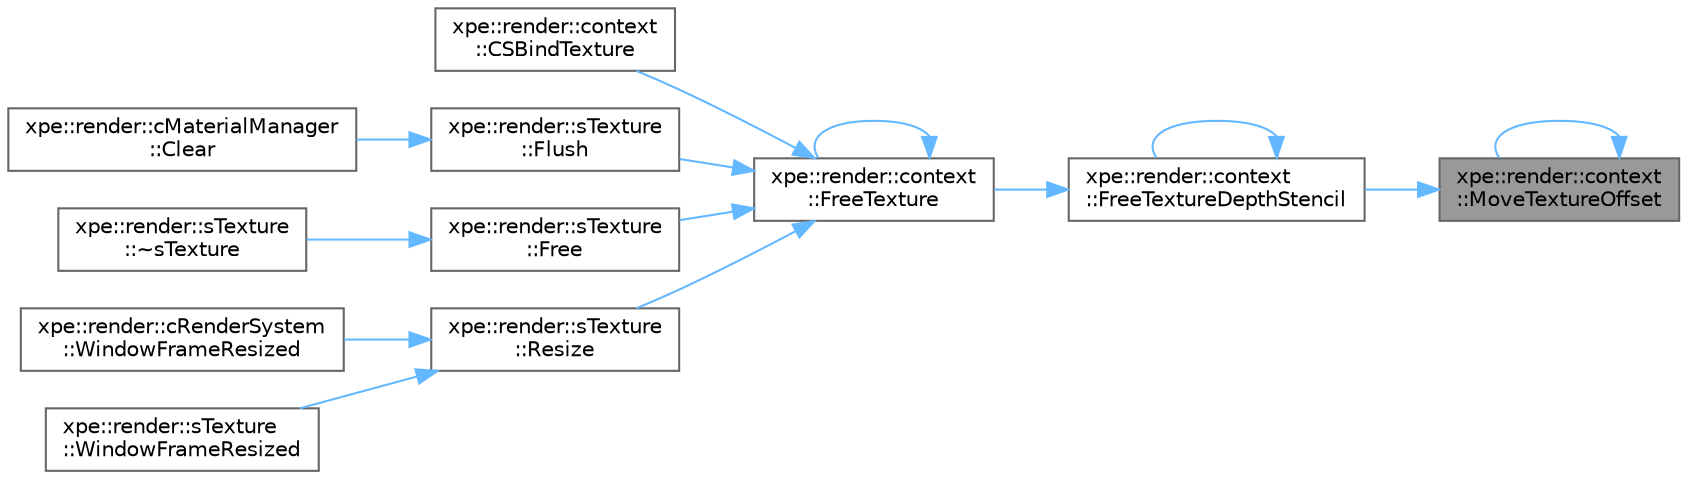 digraph "xpe::render::context::MoveTextureOffset"
{
 // LATEX_PDF_SIZE
  bgcolor="transparent";
  edge [fontname=Helvetica,fontsize=10,labelfontname=Helvetica,labelfontsize=10];
  node [fontname=Helvetica,fontsize=10,shape=box,height=0.2,width=0.4];
  rankdir="RL";
  Node1 [id="Node000001",label="xpe::render::context\l::MoveTextureOffset",height=0.2,width=0.4,color="gray40", fillcolor="grey60", style="filled", fontcolor="black",tooltip=" "];
  Node1 -> Node2 [id="edge1_Node000001_Node000002",dir="back",color="steelblue1",style="solid",tooltip=" "];
  Node2 [id="Node000002",label="xpe::render::context\l::FreeTextureDepthStencil",height=0.2,width=0.4,color="grey40", fillcolor="white", style="filled",URL="$namespacexpe_1_1render_1_1context.html#aee5cc723306d146fa933cc5374b44a8b",tooltip=" "];
  Node2 -> Node3 [id="edge2_Node000002_Node000003",dir="back",color="steelblue1",style="solid",tooltip=" "];
  Node3 [id="Node000003",label="xpe::render::context\l::FreeTexture",height=0.2,width=0.4,color="grey40", fillcolor="white", style="filled",URL="$namespacexpe_1_1render_1_1context.html#ad9f56074521a5a0ab26fdaea101b6f58",tooltip=" "];
  Node3 -> Node4 [id="edge3_Node000003_Node000004",dir="back",color="steelblue1",style="solid",tooltip=" "];
  Node4 [id="Node000004",label="xpe::render::context\l::CSBindTexture",height=0.2,width=0.4,color="grey40", fillcolor="white", style="filled",URL="$namespacexpe_1_1render_1_1context.html#a8ce54c738ddc67cc9d7a4deb84e1cfc5",tooltip=" "];
  Node3 -> Node5 [id="edge4_Node000003_Node000005",dir="back",color="steelblue1",style="solid",tooltip=" "];
  Node5 [id="Node000005",label="xpe::render::sTexture\l::Flush",height=0.2,width=0.4,color="grey40", fillcolor="white", style="filled",URL="$structxpe_1_1render_1_1s_texture.html#a2cdf5d311c6d8c2f0f066e63a2cbb854",tooltip=" "];
  Node5 -> Node6 [id="edge5_Node000005_Node000006",dir="back",color="steelblue1",style="solid",tooltip=" "];
  Node6 [id="Node000006",label="xpe::render::cMaterialManager\l::Clear",height=0.2,width=0.4,color="grey40", fillcolor="white", style="filled",URL="$classxpe_1_1render_1_1c_material_manager.html#a842944eaf29305b77e95d8b9f18c728b",tooltip=" "];
  Node3 -> Node7 [id="edge6_Node000003_Node000007",dir="back",color="steelblue1",style="solid",tooltip=" "];
  Node7 [id="Node000007",label="xpe::render::sTexture\l::Free",height=0.2,width=0.4,color="grey40", fillcolor="white", style="filled",URL="$structxpe_1_1render_1_1s_texture.html#a9f477cd7cc9f05c9544b5cd7f864f8a4",tooltip=" "];
  Node7 -> Node8 [id="edge7_Node000007_Node000008",dir="back",color="steelblue1",style="solid",tooltip=" "];
  Node8 [id="Node000008",label="xpe::render::sTexture\l::~sTexture",height=0.2,width=0.4,color="grey40", fillcolor="white", style="filled",URL="$structxpe_1_1render_1_1s_texture.html#aacf76abd32ef8b66ad73b177086bb6fd",tooltip=" "];
  Node3 -> Node3 [id="edge8_Node000003_Node000003",dir="back",color="steelblue1",style="solid",tooltip=" "];
  Node3 -> Node9 [id="edge9_Node000003_Node000009",dir="back",color="steelblue1",style="solid",tooltip=" "];
  Node9 [id="Node000009",label="xpe::render::sTexture\l::Resize",height=0.2,width=0.4,color="grey40", fillcolor="white", style="filled",URL="$structxpe_1_1render_1_1s_texture.html#a972b174ae8fa4351f8cecf52e771b92b",tooltip=" "];
  Node9 -> Node10 [id="edge10_Node000009_Node000010",dir="back",color="steelblue1",style="solid",tooltip=" "];
  Node10 [id="Node000010",label="xpe::render::cRenderSystem\l::WindowFrameResized",height=0.2,width=0.4,color="grey40", fillcolor="white", style="filled",URL="$classxpe_1_1render_1_1c_render_system.html#a7b60a7e2b3cfc9089bfda515a12f7984",tooltip=" "];
  Node9 -> Node11 [id="edge11_Node000009_Node000011",dir="back",color="steelblue1",style="solid",tooltip=" "];
  Node11 [id="Node000011",label="xpe::render::sTexture\l::WindowFrameResized",height=0.2,width=0.4,color="grey40", fillcolor="white", style="filled",URL="$structxpe_1_1render_1_1s_texture.html#af387596e9480a6ea1647b59a5cf59da2",tooltip=" "];
  Node2 -> Node2 [id="edge12_Node000002_Node000002",dir="back",color="steelblue1",style="solid",tooltip=" "];
  Node1 -> Node1 [id="edge13_Node000001_Node000001",dir="back",color="steelblue1",style="solid",tooltip=" "];
}

